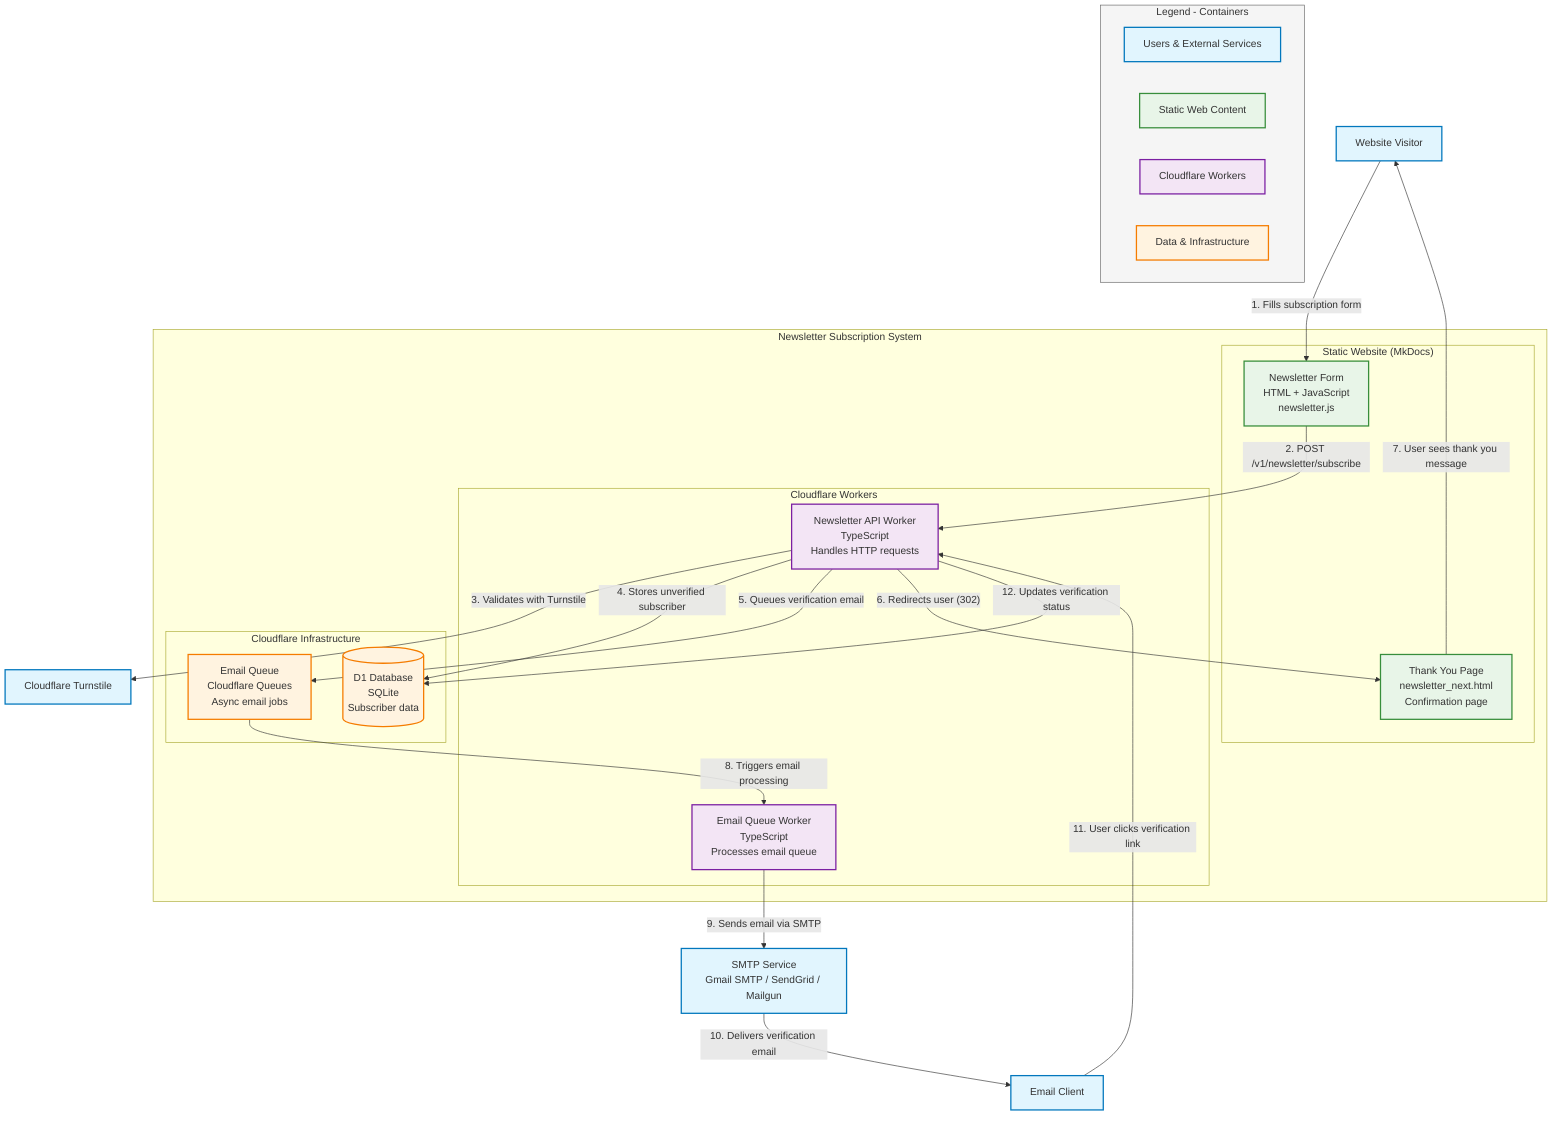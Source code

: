 graph TB
    %% External actors
    User["Website Visitor"]
    EmailClient["Email Client"]
    CFTurnstile["Cloudflare Turnstile"]
    SMTPService["SMTP Service<br/>Gmail SMTP / SendGrid / Mailgun"]

    %% C4 Model - Level 2: Container View
    subgraph NewsletterSystem["Newsletter Subscription System"]
        subgraph StaticWebsite["Static Website (MkDocs)"]
            WebForm["Newsletter Form<br/>HTML + JavaScript<br/>newsletter.js"]
            NewsletterNext["Thank You Page<br/>newsletter_next.html<br/>Confirmation page"]
        end
        
        subgraph CloudflareWorkers["Cloudflare Workers"]
            APIWorker["Newsletter API Worker<br/>TypeScript<br/>Handles HTTP requests"]
            EmailWorker["Email Queue Worker<br/>TypeScript<br/>Processes email queue"]
        end
        
        subgraph CloudflareServices["Cloudflare Infrastructure"]
            D1DB[("D1 Database<br/>SQLite<br/>Subscriber data")]
            EmailQueue["Email Queue<br/>Cloudflare Queues<br/>Async email jobs"]
        end
    end
    
    %% Container relationships
    User -->|"1. Fills subscription form"| WebForm
    WebForm -->|"2. POST /v1/newsletter/subscribe"| APIWorker
    APIWorker -->|"3. Validates with Turnstile"| CFTurnstile
    APIWorker -->|"4. Stores unverified subscriber"| D1DB
    APIWorker -->|"5. Queues verification email"| EmailQueue
    APIWorker -->|"6. Redirects user (302)"| NewsletterNext
    NewsletterNext -->|"7. User sees thank you message"| User
    EmailQueue -->|"8. Triggers email processing"| EmailWorker
    EmailWorker -->|"9. Sends email via SMTP"| SMTPService
    SMTPService -->|"10. Delivers verification email"| EmailClient
    EmailClient -->|"11. User clicks verification link"| APIWorker
    APIWorker -->|"12. Updates verification status"| D1DB

    %% Legend
    subgraph Legend["Legend - Containers"]
        LegendUser["Users & External Services"]
        LegendWeb["Static Web Content"]
        LegendWorker["Cloudflare Workers"]
        LegendData["Data & Infrastructure"]
    end

    %% Styling
    classDef userFlow fill:#e1f5fe,stroke:#0277bd,stroke-width:2px
    classDef webFlow fill:#e8f5e8,stroke:#388e3c,stroke-width:2px
    classDef workerFlow fill:#f3e5f5,stroke:#7b1fa2,stroke-width:2px
    classDef dataFlow fill:#fff3e0,stroke:#f57c00,stroke-width:2px
    classDef legendBox fill:#f5f5f5,stroke:#666,stroke-width:1px

    class User,EmailClient,CFTurnstile,SMTPService userFlow
    class WebForm,NewsletterNext webFlow
    class APIWorker,EmailWorker workerFlow
    class D1DB,EmailQueue dataFlow
    class Legend,LegendUser,LegendWeb,LegendWorker,LegendData legendBox
    
    %% Apply legend colors
    class LegendUser userFlow
    class LegendWeb webFlow
    class LegendWorker workerFlow
    class LegendData dataFlow